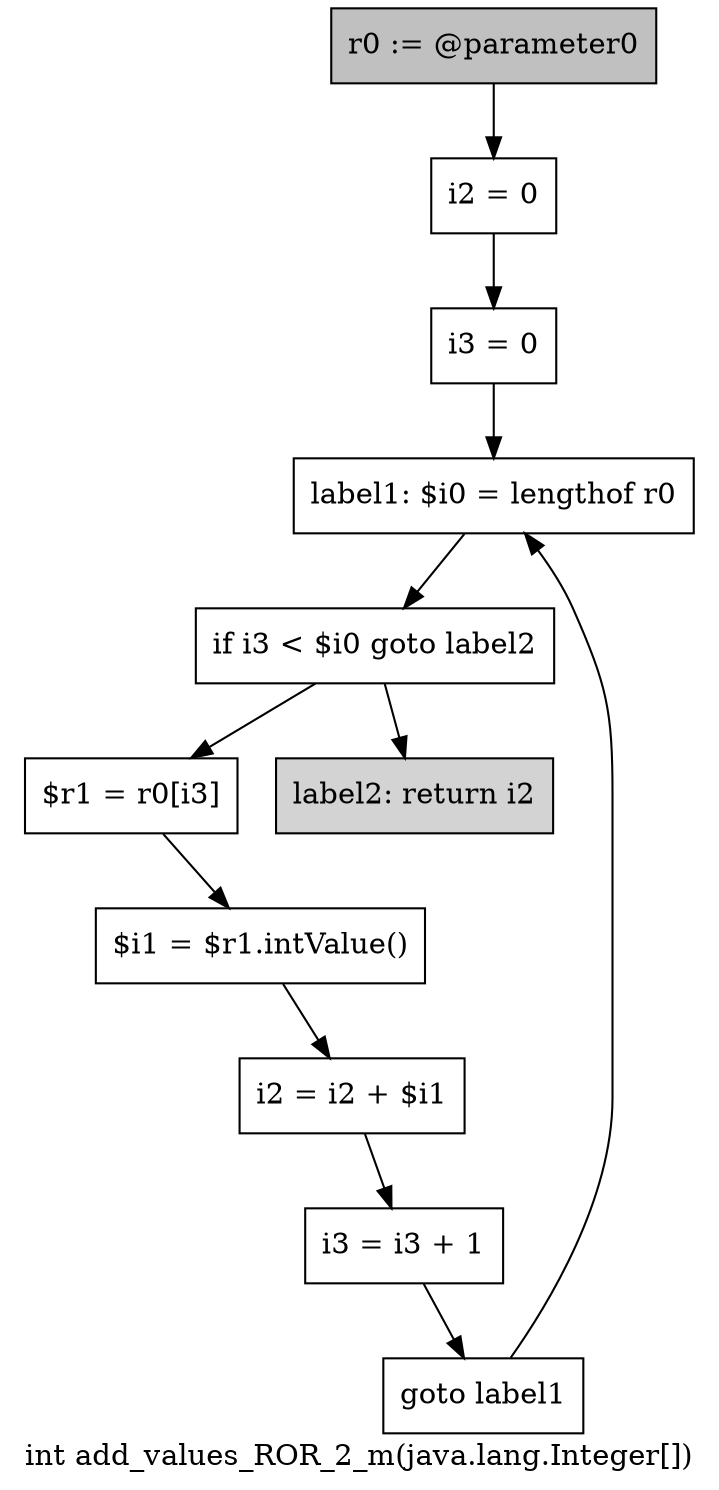 digraph "int add_values_ROR_2_m(java.lang.Integer[])" {
    label="int add_values_ROR_2_m(java.lang.Integer[])";
    node [shape=box];
    "0" [style=filled,fillcolor=gray,label="r0 := @parameter0",];
    "1" [label="i2 = 0",];
    "0"->"1";
    "2" [label="i3 = 0",];
    "1"->"2";
    "3" [label="label1: $i0 = lengthof r0",];
    "2"->"3";
    "4" [label="if i3 < $i0 goto label2",];
    "3"->"4";
    "5" [label="$r1 = r0[i3]",];
    "4"->"5";
    "10" [style=filled,fillcolor=lightgray,label="label2: return i2",];
    "4"->"10";
    "6" [label="$i1 = $r1.intValue()",];
    "5"->"6";
    "7" [label="i2 = i2 + $i1",];
    "6"->"7";
    "8" [label="i3 = i3 + 1",];
    "7"->"8";
    "9" [label="goto label1",];
    "8"->"9";
    "9"->"3";
}
